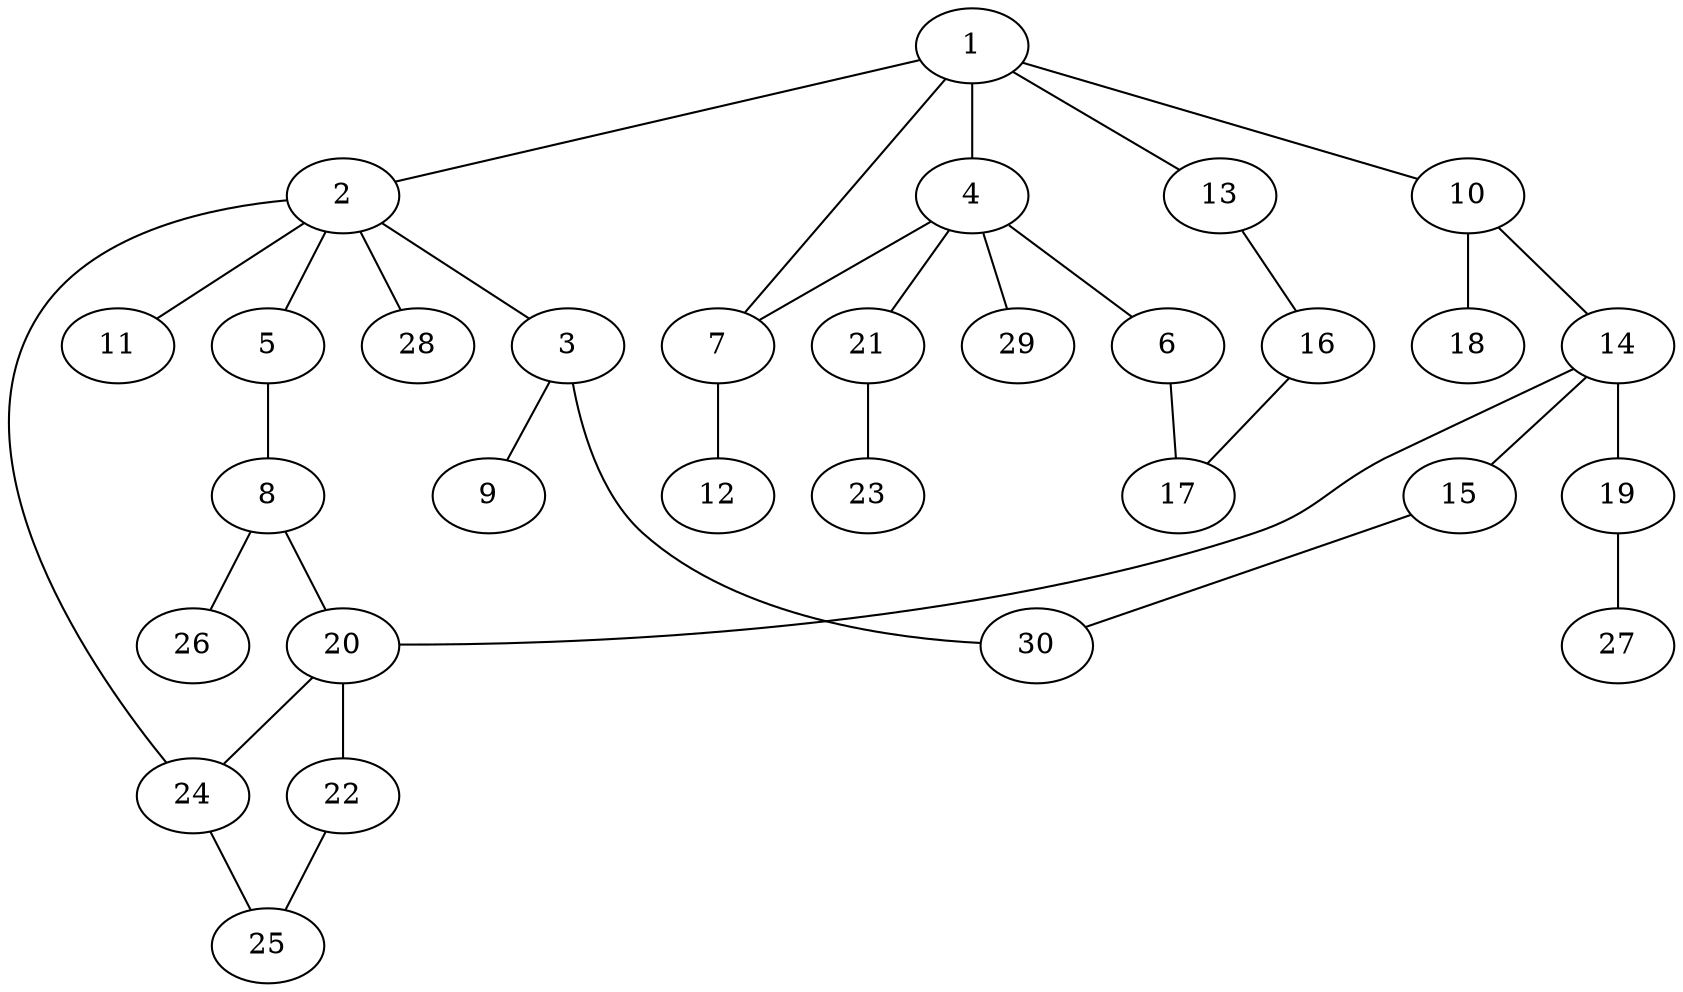 graph graphname {1--2
1--4
1--7
1--10
1--13
2--3
2--5
2--11
2--24
2--28
3--9
3--30
4--6
4--7
4--21
4--29
5--8
6--17
7--12
8--20
8--26
10--14
10--18
13--16
14--15
14--19
14--20
15--30
16--17
19--27
20--22
20--24
21--23
22--25
24--25
}